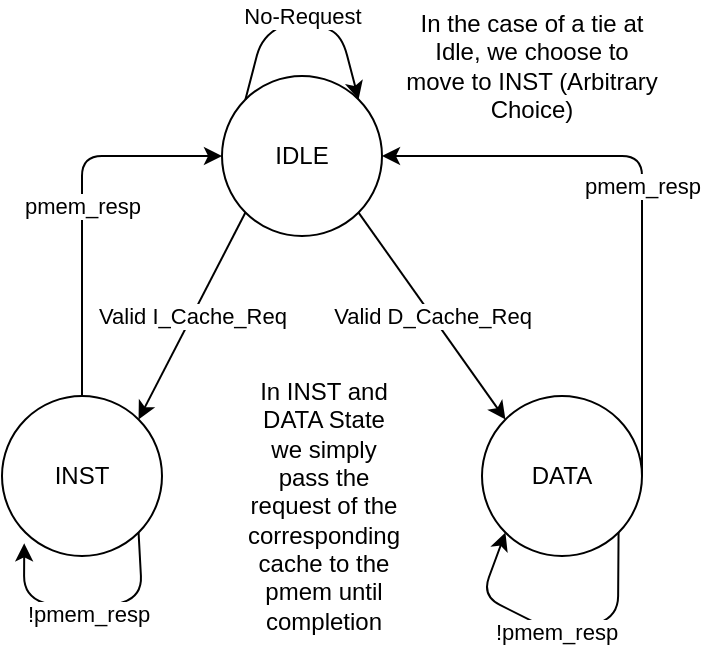 <mxfile>
    <diagram id="e6T0zNbR8jDaJChjfRKA" name="Page-1">
        <mxGraphModel dx="385" dy="396" grid="1" gridSize="10" guides="1" tooltips="1" connect="1" arrows="1" fold="1" page="1" pageScale="1" pageWidth="1100" pageHeight="850" math="0" shadow="0">
            <root>
                <mxCell id="OgqMPnVHMlgZvbWQcypy-0"/>
                <mxCell id="OgqMPnVHMlgZvbWQcypy-1" parent="OgqMPnVHMlgZvbWQcypy-0"/>
                <mxCell id="3" value="Valid I_Cache_Req" style="edgeStyle=none;html=1;exitX=0;exitY=1;exitDx=0;exitDy=0;entryX=1;entryY=0;entryDx=0;entryDy=0;" edge="1" parent="OgqMPnVHMlgZvbWQcypy-1" source="0" target="1">
                    <mxGeometry relative="1" as="geometry"/>
                </mxCell>
                <mxCell id="4" value="Valid D_Cache_Req" style="edgeStyle=none;html=1;exitX=1;exitY=1;exitDx=0;exitDy=0;entryX=0;entryY=0;entryDx=0;entryDy=0;" edge="1" parent="OgqMPnVHMlgZvbWQcypy-1" source="0" target="2">
                    <mxGeometry relative="1" as="geometry"/>
                </mxCell>
                <mxCell id="0" value="IDLE" style="ellipse;whiteSpace=wrap;html=1;aspect=fixed;" vertex="1" parent="OgqMPnVHMlgZvbWQcypy-1">
                    <mxGeometry x="270" y="280" width="80" height="80" as="geometry"/>
                </mxCell>
                <mxCell id="5" value="pmem_resp" style="edgeStyle=none;html=1;exitX=0.5;exitY=0;exitDx=0;exitDy=0;entryX=0;entryY=0.5;entryDx=0;entryDy=0;" edge="1" parent="OgqMPnVHMlgZvbWQcypy-1" source="1" target="0">
                    <mxGeometry relative="1" as="geometry">
                        <Array as="points">
                            <mxPoint x="200" y="320"/>
                        </Array>
                    </mxGeometry>
                </mxCell>
                <mxCell id="1" value="INST" style="ellipse;whiteSpace=wrap;html=1;aspect=fixed;" vertex="1" parent="OgqMPnVHMlgZvbWQcypy-1">
                    <mxGeometry x="160" y="440" width="80" height="80" as="geometry"/>
                </mxCell>
                <mxCell id="6" value="pmem_resp" style="edgeStyle=none;html=1;exitX=1;exitY=0.5;exitDx=0;exitDy=0;entryX=1;entryY=0.5;entryDx=0;entryDy=0;" edge="1" parent="OgqMPnVHMlgZvbWQcypy-1" source="2" target="0">
                    <mxGeometry relative="1" as="geometry">
                        <Array as="points">
                            <mxPoint x="480" y="320"/>
                        </Array>
                    </mxGeometry>
                </mxCell>
                <mxCell id="2" value="DATA" style="ellipse;whiteSpace=wrap;html=1;aspect=fixed;" vertex="1" parent="OgqMPnVHMlgZvbWQcypy-1">
                    <mxGeometry x="400" y="440" width="80" height="80" as="geometry"/>
                </mxCell>
                <mxCell id="7" value="No-Request" style="edgeStyle=none;html=1;exitX=0;exitY=0;exitDx=0;exitDy=0;entryX=1;entryY=0;entryDx=0;entryDy=0;" edge="1" parent="OgqMPnVHMlgZvbWQcypy-1" source="0" target="0">
                    <mxGeometry relative="1" as="geometry">
                        <Array as="points">
                            <mxPoint x="290" y="260"/>
                            <mxPoint x="310" y="250"/>
                            <mxPoint x="330" y="260"/>
                        </Array>
                    </mxGeometry>
                </mxCell>
                <mxCell id="8" value="In the case of a tie at Idle, we choose to move to INST (Arbitrary Choice)" style="text;html=1;strokeColor=none;fillColor=none;align=center;verticalAlign=middle;whiteSpace=wrap;rounded=0;" vertex="1" parent="OgqMPnVHMlgZvbWQcypy-1">
                    <mxGeometry x="360" y="250" width="130" height="50" as="geometry"/>
                </mxCell>
                <mxCell id="9" value="In INST and DATA State we simply pass the request of the corresponding cache to the pmem until completion" style="text;html=1;strokeColor=none;fillColor=none;align=center;verticalAlign=middle;whiteSpace=wrap;rounded=0;" vertex="1" parent="OgqMPnVHMlgZvbWQcypy-1">
                    <mxGeometry x="291" y="480" width="60" height="30" as="geometry"/>
                </mxCell>
                <mxCell id="10" value="!pmem_resp" style="edgeStyle=none;html=1;exitX=1;exitY=1;exitDx=0;exitDy=0;entryX=0.139;entryY=0.921;entryDx=0;entryDy=0;entryPerimeter=0;" edge="1" parent="OgqMPnVHMlgZvbWQcypy-1" source="1" target="1">
                    <mxGeometry relative="1" as="geometry">
                        <Array as="points">
                            <mxPoint x="230" y="540"/>
                            <mxPoint x="200" y="550"/>
                            <mxPoint x="171" y="540"/>
                        </Array>
                    </mxGeometry>
                </mxCell>
                <mxCell id="11" value="!pmem_resp" style="edgeStyle=none;html=1;exitX=1;exitY=1;exitDx=0;exitDy=0;entryX=0;entryY=1;entryDx=0;entryDy=0;" edge="1" parent="OgqMPnVHMlgZvbWQcypy-1" source="2" target="2">
                    <mxGeometry relative="1" as="geometry">
                        <Array as="points">
                            <mxPoint x="468" y="550"/>
                            <mxPoint x="440" y="560"/>
                            <mxPoint x="400" y="540"/>
                        </Array>
                    </mxGeometry>
                </mxCell>
            </root>
        </mxGraphModel>
    </diagram>
</mxfile>